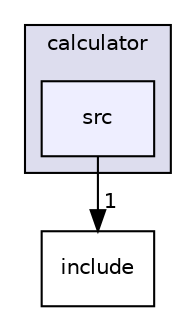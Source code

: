 digraph "/home/boa/CLionProjects/my/QCalculateServer/calculator/src" {
  bgcolor=transparent;
  compound=true
  node [ fontsize="10", fontname="Helvetica"];
  edge [ labelfontsize="10", labelfontname="Helvetica"];
  subgraph clusterdir_46ec98a0eaec3dba456c3e63c7772753 {
    graph [ bgcolor="#ddddee", pencolor="black", label="calculator" fontname="Helvetica", fontsize="10", URL="dir_46ec98a0eaec3dba456c3e63c7772753.html"]
  dir_4d25385cc4f28a0e5e556b1dc9dd8101 [shape=box, label="src", style="filled", fillcolor="#eeeeff", pencolor="black", URL="dir_4d25385cc4f28a0e5e556b1dc9dd8101.html"];
  }
  dir_ee7da3473ccb9ab8149de60916874032 [shape=box label="include" URL="dir_ee7da3473ccb9ab8149de60916874032.html"];
  dir_4d25385cc4f28a0e5e556b1dc9dd8101->dir_ee7da3473ccb9ab8149de60916874032 [headlabel="1", labeldistance=1.5 headhref="dir_000002_000001.html"];
}
